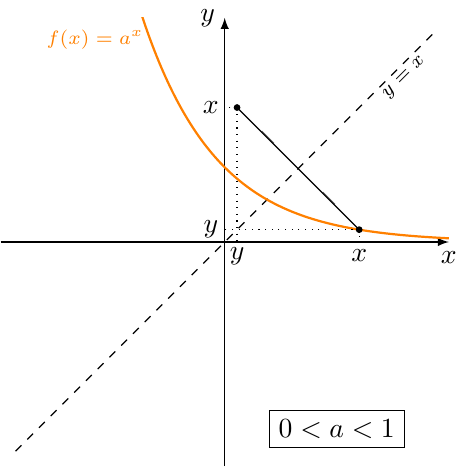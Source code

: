 \documentclass[crop]{standalone}
\usepackage[dvipsnames]{xcolor}
\usepackage{tikz}
\usepackage{pgfplots}
\pgfplotsset{compat=1.18}
\begin{document}
  \begin{tikzpicture}%[font=\scriptsize]
    \begin{axis}[%
      axis x line=center,axis y line=center,
      unit vector ratio={1 1},
      xlabel={$x$},ylabel={$y$},
      xlabel style={below},ylabel style={left},
      xmin=-3,xmax=3,xtick={\empty},
      ymin=-3,ymax=3,ytick={\empty},
      axis line style={-latex},
      declare function={
        f(\x) = (1/e)^\x;
        g(\x) = -ln(\x);
      }
    ]%
      \addplot[%
        mark=none,
        dashed,
        domain=-2.8:2.8,
        samples=1000
      ] {x} node[%
        pos=0.93,
        rotate=45,
        xshift=-0.4em,
        yshift=-0.4em
      ] {\scriptsize$y=x$};
      
      \addplot[%
        mark=none,
        domain=-2.9:3,
        color=orange,
        thick,
        samples=1000
      ] {f(x)} node[%
        pos=0.75,
        xshift=-2em
      ] {\scriptsize$f(x)=a^{x}$};
      
    %   \addplot[%
    %     mark=none,
    %     domain=0.0:3,
    %     color=red,
    %     thick,
    %     samples=1000
    %   ] {g(x)} node[%
    %   pos=0.72,
    %   xshift=3em
    % ] {\scriptsize$f^{-1}(x)=\log_{a}{x}$};

      \def\xx{1.8};
      \addplot[mark=*,mark size=1pt] coordinates {(\xx,{f(\xx)})};
      \addplot[mark=*,mark size=1pt] coordinates {({f(\xx)},\xx)};

      \draw[dotted] (\xx,{f(\xx)}) -- (\xx,0) node[yshift=-0.5em] {$x$};
      \draw[dotted] ({f(\xx)},\xx) -- ({f(\xx)},0) node[yshift=-0.5em] {$y$};

      \draw[dotted] (\xx,{f(\xx)}) -- (0,{f(\xx)}) node[xshift=-0.5em] {$y$};
      \draw[dotted] ({f(\xx)},\xx) -- (0,\xx) node[xshift=-0.5em] {$x$};

      \draw (\xx,{f(\xx)}) -- ({f(\xx)},\xx) node[rotate=-45,pos=0.25] {\tiny | } node[rotate=-45,pos=0.75] {\tiny | };

      \node[draw] at (1.5,-2.5) {$0<a<1$};
    \end{axis}
  \end{tikzpicture}%
\end{document}